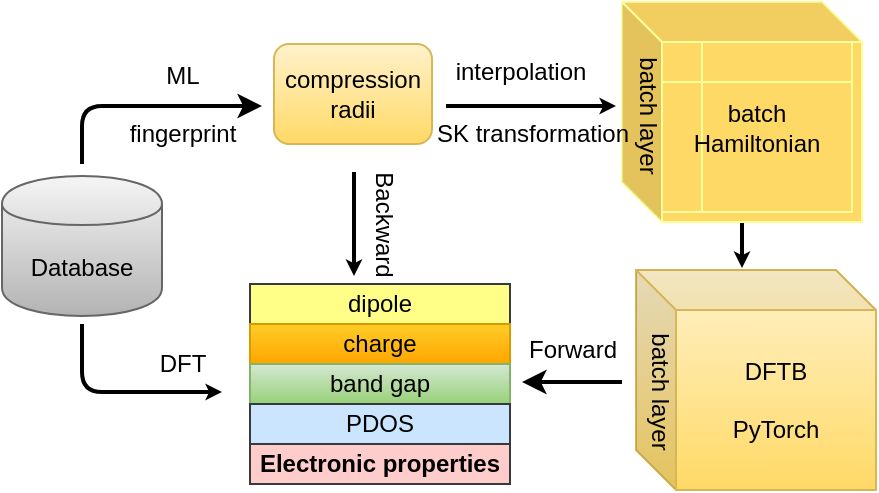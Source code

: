 <mxfile version="14.1.9" type="github">
  <diagram id="C5RBs43oDa-KdzZeNtuy" name="Page-1">
    <mxGraphModel dx="1515" dy="740" grid="1" gridSize="10" guides="1" tooltips="1" connect="1" arrows="1" fold="1" page="1" pageScale="1" pageWidth="827" pageHeight="1169" math="0" shadow="0">
      <root>
        <mxCell id="WIyWlLk6GJQsqaUBKTNV-0" />
        <mxCell id="WIyWlLk6GJQsqaUBKTNV-1" parent="WIyWlLk6GJQsqaUBKTNV-0" />
        <mxCell id="ir7QlvQPbb4jAefTjJgZ-3" value="Database" style="shape=cylinder;whiteSpace=wrap;html=1;boundedLbl=1;backgroundOutline=1;gradientColor=#b3b3b3;fillColor=#f5f5f5;strokeColor=#666666;" parent="WIyWlLk6GJQsqaUBKTNV-1" vertex="1">
          <mxGeometry x="120" y="366" width="80" height="70" as="geometry" />
        </mxCell>
        <mxCell id="ir7QlvQPbb4jAefTjJgZ-10" value="DFT" style="text;html=1;align=center;verticalAlign=middle;resizable=0;points=[];autosize=1;" parent="WIyWlLk6GJQsqaUBKTNV-1" vertex="1">
          <mxGeometry x="190" y="450" width="40" height="20" as="geometry" />
        </mxCell>
        <mxCell id="ir7QlvQPbb4jAefTjJgZ-15" value="dipole" style="rounded=0;whiteSpace=wrap;html=1;fillColor=#ffff88;strokeColor=#36393d;" parent="WIyWlLk6GJQsqaUBKTNV-1" vertex="1">
          <mxGeometry x="244" y="420" width="130" height="20" as="geometry" />
        </mxCell>
        <mxCell id="ir7QlvQPbb4jAefTjJgZ-16" value="charge" style="rounded=0;whiteSpace=wrap;html=1;fillColor=#ffcd28;strokeColor=#d79b00;gradientColor=#ffa500;" parent="WIyWlLk6GJQsqaUBKTNV-1" vertex="1">
          <mxGeometry x="244" y="440" width="130" height="20" as="geometry" />
        </mxCell>
        <mxCell id="ir7QlvQPbb4jAefTjJgZ-17" value="band gap" style="rounded=0;whiteSpace=wrap;html=1;fillColor=#d5e8d4;strokeColor=#82b366;gradientColor=#97d077;" parent="WIyWlLk6GJQsqaUBKTNV-1" vertex="1">
          <mxGeometry x="244" y="460" width="130" height="20" as="geometry" />
        </mxCell>
        <mxCell id="ir7QlvQPbb4jAefTjJgZ-18" value="PDOS" style="rounded=0;whiteSpace=wrap;html=1;fillColor=#cce5ff;strokeColor=#36393d;" parent="WIyWlLk6GJQsqaUBKTNV-1" vertex="1">
          <mxGeometry x="244" y="480" width="130" height="20" as="geometry" />
        </mxCell>
        <mxCell id="ir7QlvQPbb4jAefTjJgZ-19" value="&lt;b&gt;Electronic properties&lt;/b&gt;" style="rounded=0;whiteSpace=wrap;html=1;fillColor=#ffcccc;strokeColor=#36393d;" parent="WIyWlLk6GJQsqaUBKTNV-1" vertex="1">
          <mxGeometry x="244" y="500" width="130" height="20" as="geometry" />
        </mxCell>
        <mxCell id="ir7QlvQPbb4jAefTjJgZ-22" value="DFTB&lt;br&gt;&lt;br&gt;PyTorch" style="shape=cube;whiteSpace=wrap;html=1;boundedLbl=1;backgroundOutline=1;darkOpacity=0.05;darkOpacity2=0.1;gradientColor=#ffd966;fillColor=#fff2cc;strokeColor=#d6b656;" parent="WIyWlLk6GJQsqaUBKTNV-1" vertex="1">
          <mxGeometry x="437" y="413" width="120" height="110" as="geometry" />
        </mxCell>
        <mxCell id="ir7QlvQPbb4jAefTjJgZ-23" value="batch layer" style="text;html=1;strokeColor=none;fillColor=none;align=center;verticalAlign=middle;whiteSpace=wrap;rounded=0;rotation=90;" parent="WIyWlLk6GJQsqaUBKTNV-1" vertex="1">
          <mxGeometry x="414" y="464" width="70" height="20" as="geometry" />
        </mxCell>
        <mxCell id="ir7QlvQPbb4jAefTjJgZ-27" value="compression radii" style="rounded=1;whiteSpace=wrap;html=1;gradientColor=#ffd966;fillColor=#fff2cc;strokeColor=#d6b656;" parent="WIyWlLk6GJQsqaUBKTNV-1" vertex="1">
          <mxGeometry x="256" y="300" width="79" height="50" as="geometry" />
        </mxCell>
        <mxCell id="ir7QlvQPbb4jAefTjJgZ-36" value="" style="endArrow=classic;html=1;strokeWidth=2;jumpSize=13;endSize=2;" parent="WIyWlLk6GJQsqaUBKTNV-1" edge="1">
          <mxGeometry width="50" height="50" relative="1" as="geometry">
            <mxPoint x="490" y="379" as="sourcePoint" />
            <mxPoint x="490" y="412" as="targetPoint" />
          </mxGeometry>
        </mxCell>
        <mxCell id="ir7QlvQPbb4jAefTjJgZ-39" value="" style="shape=cube;whiteSpace=wrap;html=1;boundedLbl=1;backgroundOutline=1;darkOpacity=0.05;darkOpacity2=0.1;strokeColor=#FFFF99;fillColor=#FFD966;" parent="WIyWlLk6GJQsqaUBKTNV-1" vertex="1">
          <mxGeometry x="430" y="279" width="120" height="110" as="geometry" />
        </mxCell>
        <mxCell id="ir7QlvQPbb4jAefTjJgZ-43" value="batch&lt;br&gt;Hamiltonian" style="shape=internalStorage;whiteSpace=wrap;html=1;backgroundOutline=1;strokeColor=#FFFF99;fillColor=#FFD966;" parent="WIyWlLk6GJQsqaUBKTNV-1" vertex="1">
          <mxGeometry x="450" y="299" width="95" height="85" as="geometry" />
        </mxCell>
        <mxCell id="ir7QlvQPbb4jAefTjJgZ-45" value="" style="endArrow=classic;html=1;strokeWidth=2;endSize=2;jumpSize=20;" parent="WIyWlLk6GJQsqaUBKTNV-1" edge="1">
          <mxGeometry width="50" height="50" relative="1" as="geometry">
            <mxPoint x="296" y="364" as="sourcePoint" />
            <mxPoint x="296" y="416" as="targetPoint" />
            <Array as="points" />
          </mxGeometry>
        </mxCell>
        <mxCell id="ir7QlvQPbb4jAefTjJgZ-46" value="Backward" style="text;html=1;align=center;verticalAlign=middle;resizable=0;points=[];autosize=1;rotation=90;" parent="WIyWlLk6GJQsqaUBKTNV-1" vertex="1">
          <mxGeometry x="276" y="380" width="70" height="20" as="geometry" />
        </mxCell>
        <mxCell id="ir7QlvQPbb4jAefTjJgZ-47" value="Forward" style="text;html=1;align=center;verticalAlign=middle;resizable=0;points=[];autosize=1;" parent="WIyWlLk6GJQsqaUBKTNV-1" vertex="1">
          <mxGeometry x="375" y="443" width="60" height="20" as="geometry" />
        </mxCell>
        <mxCell id="ir7QlvQPbb4jAefTjJgZ-54" value="batch layer" style="text;html=1;strokeColor=none;fillColor=none;align=center;verticalAlign=middle;whiteSpace=wrap;rounded=0;rotation=90;" parent="WIyWlLk6GJQsqaUBKTNV-1" vertex="1">
          <mxGeometry x="408" y="326" width="70" height="20" as="geometry" />
        </mxCell>
        <mxCell id="ir7QlvQPbb4jAefTjJgZ-56" value="" style="endArrow=classic;html=1;strokeWidth=2;endSize=2;jumpSize=20;" parent="WIyWlLk6GJQsqaUBKTNV-1" edge="1">
          <mxGeometry width="50" height="50" relative="1" as="geometry">
            <mxPoint x="160" y="440" as="sourcePoint" />
            <mxPoint x="230" y="474" as="targetPoint" />
            <Array as="points">
              <mxPoint x="160" y="474" />
            </Array>
          </mxGeometry>
        </mxCell>
        <mxCell id="ir7QlvQPbb4jAefTjJgZ-70" value="" style="endArrow=classic;html=1;strokeWidth=2;" parent="WIyWlLk6GJQsqaUBKTNV-1" edge="1">
          <mxGeometry width="50" height="50" relative="1" as="geometry">
            <mxPoint x="160" y="360" as="sourcePoint" />
            <mxPoint x="250" y="331" as="targetPoint" />
            <Array as="points">
              <mxPoint x="160" y="331" />
            </Array>
          </mxGeometry>
        </mxCell>
        <mxCell id="ir7QlvQPbb4jAefTjJgZ-77" value="fingerprint" style="text;html=1;align=center;verticalAlign=middle;resizable=0;points=[];autosize=1;" parent="WIyWlLk6GJQsqaUBKTNV-1" vertex="1">
          <mxGeometry x="175" y="335" width="70" height="20" as="geometry" />
        </mxCell>
        <mxCell id="ir7QlvQPbb4jAefTjJgZ-79" value="" style="endArrow=classic;html=1;strokeWidth=2;endSize=2;jumpSize=20;" parent="WIyWlLk6GJQsqaUBKTNV-1" edge="1">
          <mxGeometry width="50" height="50" relative="1" as="geometry">
            <mxPoint x="342" y="331" as="sourcePoint" />
            <mxPoint x="427" y="331" as="targetPoint" />
          </mxGeometry>
        </mxCell>
        <mxCell id="ir7QlvQPbb4jAefTjJgZ-86" value="interpolation" style="text;html=1;align=center;verticalAlign=middle;resizable=0;points=[];autosize=1;" parent="WIyWlLk6GJQsqaUBKTNV-1" vertex="1">
          <mxGeometry x="339" y="304" width="80" height="20" as="geometry" />
        </mxCell>
        <mxCell id="ir7QlvQPbb4jAefTjJgZ-87" value="ML" style="text;html=1;align=center;verticalAlign=middle;resizable=0;points=[];autosize=1;" parent="WIyWlLk6GJQsqaUBKTNV-1" vertex="1">
          <mxGeometry x="195" y="306" width="30" height="20" as="geometry" />
        </mxCell>
        <mxCell id="ir7QlvQPbb4jAefTjJgZ-88" value="SK transformation" style="text;html=1;align=center;verticalAlign=middle;resizable=0;points=[];autosize=1;" parent="WIyWlLk6GJQsqaUBKTNV-1" vertex="1">
          <mxGeometry x="330" y="335" width="110" height="20" as="geometry" />
        </mxCell>
        <mxCell id="ir7QlvQPbb4jAefTjJgZ-99" value="" style="endArrow=classic;html=1;strokeWidth=2;" parent="WIyWlLk6GJQsqaUBKTNV-1" edge="1">
          <mxGeometry width="50" height="50" relative="1" as="geometry">
            <mxPoint x="430" y="469" as="sourcePoint" />
            <mxPoint x="380" y="469" as="targetPoint" />
          </mxGeometry>
        </mxCell>
      </root>
    </mxGraphModel>
  </diagram>
</mxfile>
